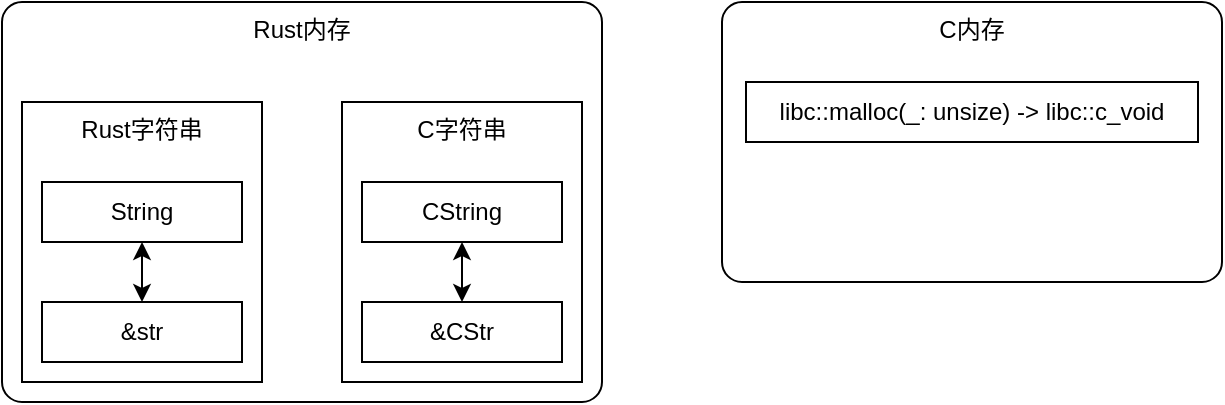 <mxfile version="23.1.4" type="github">
  <diagram name="第 1 页" id="3mq1tLA1kfnGCzrixPqP">
    <mxGraphModel dx="666" dy="1018" grid="1" gridSize="10" guides="1" tooltips="1" connect="1" arrows="1" fold="1" page="1" pageScale="1" pageWidth="827" pageHeight="1169" math="0" shadow="0">
      <root>
        <mxCell id="0" />
        <mxCell id="1" parent="0" />
        <mxCell id="AX7pE2waT5FvwZgOrMOG-1" value="Rust内存" style="rounded=1;whiteSpace=wrap;html=1;absoluteArcSize=1;verticalAlign=top;" vertex="1" parent="1">
          <mxGeometry x="40" y="80" width="300" height="200" as="geometry" />
        </mxCell>
        <mxCell id="AX7pE2waT5FvwZgOrMOG-2" value="Rust字符串" style="rounded=0;whiteSpace=wrap;html=1;verticalAlign=top;" vertex="1" parent="1">
          <mxGeometry x="50" y="130" width="120" height="140" as="geometry" />
        </mxCell>
        <mxCell id="AX7pE2waT5FvwZgOrMOG-5" style="edgeStyle=orthogonalEdgeStyle;rounded=0;orthogonalLoop=1;jettySize=auto;html=1;exitX=0.5;exitY=1;exitDx=0;exitDy=0;entryX=0.5;entryY=0;entryDx=0;entryDy=0;startArrow=classic;startFill=1;" edge="1" parent="1" source="AX7pE2waT5FvwZgOrMOG-3" target="AX7pE2waT5FvwZgOrMOG-4">
          <mxGeometry relative="1" as="geometry" />
        </mxCell>
        <mxCell id="AX7pE2waT5FvwZgOrMOG-3" value="String" style="rounded=0;whiteSpace=wrap;html=1;" vertex="1" parent="1">
          <mxGeometry x="60" y="170" width="100" height="30" as="geometry" />
        </mxCell>
        <mxCell id="AX7pE2waT5FvwZgOrMOG-4" value="&amp;amp;str" style="rounded=0;whiteSpace=wrap;html=1;" vertex="1" parent="1">
          <mxGeometry x="60" y="230" width="100" height="30" as="geometry" />
        </mxCell>
        <mxCell id="AX7pE2waT5FvwZgOrMOG-6" value="C字符串" style="rounded=0;whiteSpace=wrap;html=1;verticalAlign=top;" vertex="1" parent="1">
          <mxGeometry x="210" y="130" width="120" height="140" as="geometry" />
        </mxCell>
        <mxCell id="AX7pE2waT5FvwZgOrMOG-7" style="edgeStyle=orthogonalEdgeStyle;rounded=0;orthogonalLoop=1;jettySize=auto;html=1;exitX=0.5;exitY=1;exitDx=0;exitDy=0;entryX=0.5;entryY=0;entryDx=0;entryDy=0;startArrow=classic;startFill=1;" edge="1" parent="1" source="AX7pE2waT5FvwZgOrMOG-8" target="AX7pE2waT5FvwZgOrMOG-9">
          <mxGeometry relative="1" as="geometry" />
        </mxCell>
        <mxCell id="AX7pE2waT5FvwZgOrMOG-8" value="CString" style="rounded=0;whiteSpace=wrap;html=1;" vertex="1" parent="1">
          <mxGeometry x="220" y="170" width="100" height="30" as="geometry" />
        </mxCell>
        <mxCell id="AX7pE2waT5FvwZgOrMOG-9" value="&amp;amp;CStr" style="rounded=0;whiteSpace=wrap;html=1;" vertex="1" parent="1">
          <mxGeometry x="220" y="230" width="100" height="30" as="geometry" />
        </mxCell>
        <mxCell id="AX7pE2waT5FvwZgOrMOG-10" value="C内存" style="rounded=1;whiteSpace=wrap;html=1;absoluteArcSize=1;verticalAlign=top;" vertex="1" parent="1">
          <mxGeometry x="400" y="80" width="250" height="140" as="geometry" />
        </mxCell>
        <mxCell id="AX7pE2waT5FvwZgOrMOG-11" value="libc::malloc(_: unsize) -&amp;gt; libc::c_void" style="rounded=0;whiteSpace=wrap;html=1;" vertex="1" parent="1">
          <mxGeometry x="412" y="120" width="226" height="30" as="geometry" />
        </mxCell>
      </root>
    </mxGraphModel>
  </diagram>
</mxfile>
